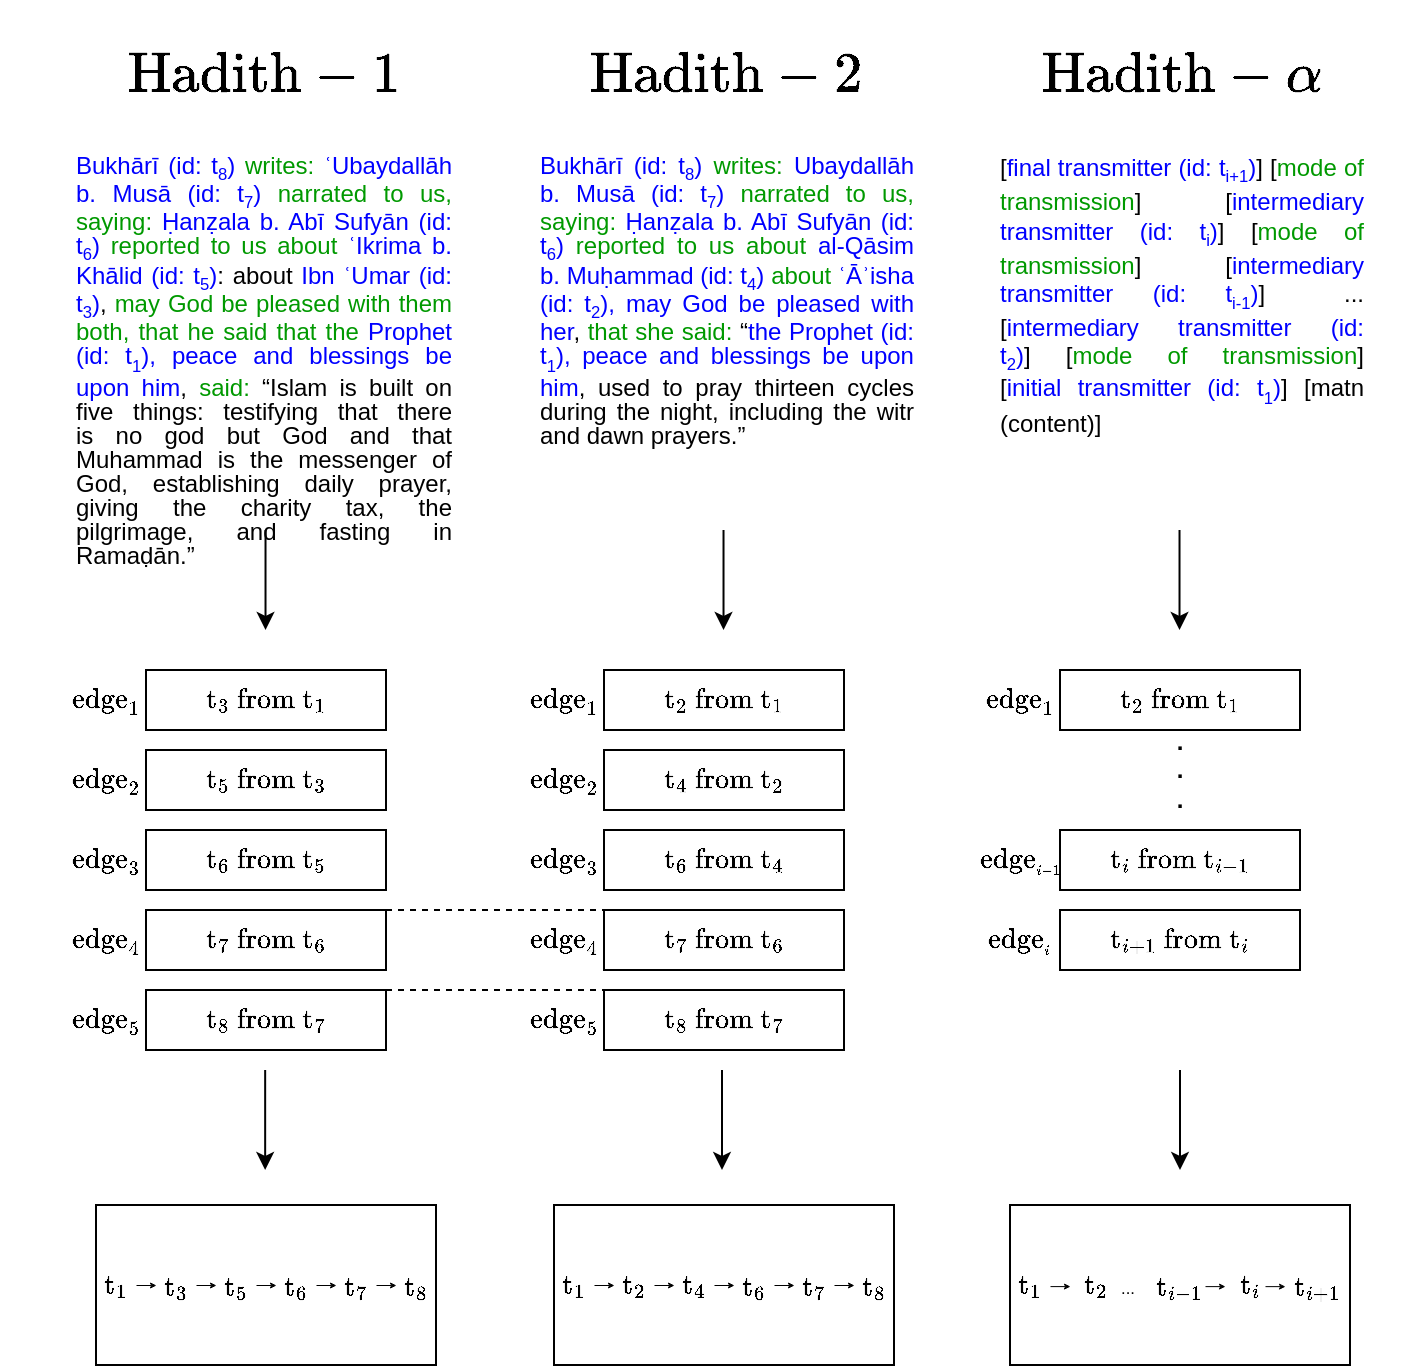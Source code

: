 <mxfile version="16.0.3" type="device"><diagram id="n5RQvQWpvkJvic5FY3E9" name="Page-1"><mxGraphModel dx="573" dy="392" grid="1" gridSize="10" guides="1" tooltips="1" connect="1" arrows="1" fold="1" page="1" pageScale="1" pageWidth="850" pageHeight="1100" math="1" shadow="0"><root><mxCell id="0"/><mxCell id="1" parent="0"/><mxCell id="b6TZ7qKdxvcc7R3vwa0v-2" value="&lt;h1&gt;$$\text{Hadith}-1$$&lt;/h1&gt;&lt;p style=&quot;text-align: justify ; line-height: 1&quot;&gt;&lt;span id=&quot;docs-internal-guid-e612a85b-7fff-5e2f-1d80-fcf65c36a220&quot;&gt;&lt;span style=&quot;font-family: &amp;#34;calibri&amp;#34; , sans-serif ; background-color: transparent&quot;&gt;&lt;font style=&quot;line-height: 1&quot;&gt;&lt;font color=&quot;#0000ff&quot; style=&quot;font-size: 12px ; vertical-align: baseline&quot;&gt;Bukhārī (id: t&lt;/font&gt;&lt;font color=&quot;#0000ff&quot; style=&quot;font-size: 10px&quot;&gt;&lt;sub&gt;8&lt;/sub&gt;&lt;/font&gt;&lt;font color=&quot;#0000ff&quot; style=&quot;font-size: 12px ; vertical-align: baseline&quot;&gt;)&lt;/font&gt; &lt;font color=&quot;#009900&quot;&gt;writes:&lt;/font&gt;&amp;nbsp;&lt;font color=&quot;#0000ff&quot; style=&quot;font-size: 12px ; vertical-align: baseline&quot;&gt;&lt;span id=&quot;docs-internal-guid-5d1fe060-7fff-e55e-539d-22408c97287e&quot;&gt;&lt;span style=&quot;font-family: &amp;#34;calibri&amp;#34; , sans-serif ; background-color: transparent ; vertical-align: baseline&quot;&gt;ʿUbaydallāh b. Musā&lt;/span&gt;&lt;/span&gt;&amp;nbsp;(id: t&lt;/font&gt;&lt;font color=&quot;#0000ff&quot; style=&quot;font-size: 10px&quot;&gt;&lt;sub&gt;7&lt;/sub&gt;&lt;/font&gt;&lt;font color=&quot;#0000ff&quot; style=&quot;font-size: 12px ; vertical-align: baseline&quot;&gt;)&lt;/font&gt; &lt;font color=&quot;#009900&quot;&gt;narrated to us, saying:&lt;/font&gt;&amp;nbsp;&lt;font color=&quot;#0000ff&quot; style=&quot;font-size: 12px ; vertical-align: baseline&quot;&gt;&lt;span style=&quot;font-family: &amp;#34;calibri&amp;#34; , sans-serif ; background-color: rgb(255 , 255 , 255)&quot;&gt;Ḥanẓala b. Abī Sufyān&lt;/span&gt;&amp;nbsp;(id: t&lt;/font&gt;&lt;font color=&quot;#0000ff&quot; style=&quot;font-size: 10px&quot;&gt;&lt;sub&gt;6&lt;/sub&gt;&lt;/font&gt;&lt;font color=&quot;#0000ff&quot; style=&quot;font-size: 12px ; vertical-align: baseline&quot;&gt;)&lt;/font&gt; &lt;font color=&quot;#009900&quot;&gt;reported to us about&lt;/font&gt;&amp;nbsp;&lt;span id=&quot;docs-internal-guid-bdfa33d6-7fff-b3f6-fe45-2d28635fbc57&quot;&gt;&lt;span style=&quot;font-family: &amp;#34;calibri&amp;#34; , sans-serif ; background-color: transparent&quot;&gt;&lt;font color=&quot;#0000ff&quot;&gt;ʿIkrima b. Khālid (id: t&lt;span style=&quot;font-size: 10px&quot;&gt;&lt;sub&gt;5&lt;/sub&gt;&lt;/span&gt;)&lt;/font&gt;&lt;/span&gt;&lt;/span&gt;: about&amp;nbsp;&lt;span id=&quot;docs-internal-guid-25f5c6e1-7fff-ec00-4260-b407c4e5fdb0&quot;&gt;&lt;span style=&quot;font-family: &amp;#34;calibri&amp;#34; , sans-serif ; background-color: transparent&quot;&gt;&lt;font color=&quot;#0000ff&quot;&gt;Ibn ʿUmar (id: t&lt;span style=&quot;font-size: 10px&quot;&gt;&lt;sub&gt;3&lt;/sub&gt;&lt;/span&gt;)&lt;/font&gt;&lt;/span&gt;&lt;/span&gt;, &lt;font color=&quot;#009900&quot;&gt;may God be&amp;nbsp;&lt;/font&gt;&lt;/font&gt;&lt;/span&gt;&lt;/span&gt;&lt;span style=&quot;background-color: transparent ; font-family: &amp;#34;calibri&amp;#34; , sans-serif&quot;&gt;&lt;font color=&quot;#009900&quot;&gt;pleased with them both, that he said that the&lt;/font&gt; &lt;/span&gt;&lt;font color=&quot;#0000ff&quot;&gt;&lt;font style=&quot;background-color: transparent ; font-family: &amp;#34;calibri&amp;#34; , sans-serif&quot;&gt;Prophet (id: t&lt;sub&gt;&lt;font style=&quot;font-size: 8.333px&quot;&gt;1&lt;/font&gt;&lt;/sub&gt;)&lt;/font&gt;&lt;span style=&quot;background-color: transparent ; font-family: &amp;#34;calibri&amp;#34; , sans-serif&quot;&gt;, peace and&amp;nbsp;&lt;/span&gt;&lt;/font&gt;&lt;span style=&quot;background-color: transparent ; font-family: &amp;#34;calibri&amp;#34; , sans-serif&quot;&gt;&lt;font color=&quot;#0000ff&quot;&gt;blessings be upon him&lt;/font&gt;, &lt;font color=&quot;#009900&quot;&gt;said:&lt;/font&gt; “Islam is&amp;nbsp;&lt;/span&gt;&lt;span style=&quot;background-color: transparent ; font-family: &amp;#34;calibri&amp;#34; , sans-serif&quot;&gt;built&amp;nbsp;&lt;/span&gt;&lt;span style=&quot;background-color: transparent ; font-family: &amp;#34;calibri&amp;#34; , sans-serif&quot;&gt;on five things: testifying that there is&amp;nbsp;&lt;/span&gt;&lt;span style=&quot;background-color: transparent ; font-family: &amp;#34;calibri&amp;#34; , sans-serif&quot;&gt;no god but God and that Muhammad is the messenger of God, establishing daily prayer, giving the charity tax, the pilgrimage, and fasting in Ramaḍān.”&lt;/span&gt;&lt;/p&gt;" style="text;html=1;strokeColor=none;fillColor=none;spacing=5;spacingTop=-20;whiteSpace=wrap;overflow=hidden;rounded=0;fontSize=12;" parent="1" vertex="1"><mxGeometry x="99" y="20" width="196" height="280" as="geometry"/></mxCell><mxCell id="b6TZ7qKdxvcc7R3vwa0v-4" value="&lt;h1&gt;$$\text{Hadith}-2$$&lt;/h1&gt;&lt;p style=&quot;text-align: justify ; line-height: 1&quot;&gt;&lt;span style=&quot;background-color: transparent ; font-family: &amp;#34;calibri&amp;#34; , sans-serif&quot;&gt;&lt;font color=&quot;#0000ff&quot;&gt;Bukhārī (id: t&lt;span style=&quot;font-size: 10px&quot;&gt;&lt;sub&gt;8&lt;/sub&gt;&lt;/span&gt;)&lt;/font&gt;&amp;nbsp;&lt;font color=&quot;#009900&quot;&gt;writes:&lt;/font&gt; &lt;/span&gt;&lt;span style=&quot;background-color: transparent ; font-family: &amp;#34;calibri&amp;#34; , sans-serif&quot;&gt;&lt;font color=&quot;#0000ff&quot; style=&quot;vertical-align: baseline&quot;&gt;Ubaydallāh b. Musā (id: t&lt;/font&gt;&lt;font color=&quot;#0000ff&quot; style=&quot;font-size: 10px&quot;&gt;&lt;sub&gt;7&lt;/sub&gt;&lt;/font&gt;&lt;font color=&quot;#0000ff&quot; style=&quot;vertical-align: baseline&quot;&gt;)&lt;/font&gt; &lt;font color=&quot;#009900&quot;&gt;narrated to us, saying:&lt;/font&gt;&amp;nbsp;&lt;span style=&quot;vertical-align: baseline ; color: rgb(0 , 0 , 255) ; background-color: rgb(255 , 255 , 255)&quot;&gt;Ḥanẓala b. Abī Sufyān&lt;/span&gt;&lt;span style=&quot;vertical-align: baseline ; color: rgb(0 , 0 , 255)&quot;&gt;&amp;nbsp;(id: t&lt;/span&gt;&lt;span style=&quot;color: rgb(0 , 0 , 255) ; font-size: 10px&quot;&gt;&lt;sub&gt;6&lt;/sub&gt;&lt;/span&gt;&lt;span style=&quot;vertical-align: baseline ; color: rgb(0 , 0 , 255)&quot;&gt;)&lt;/span&gt;&amp;nbsp;&lt;font color=&quot;#009900&quot;&gt;reported to us about&lt;/font&gt; &lt;font color=&quot;#0000ff&quot;&gt;al-&lt;/font&gt;&lt;font color=&quot;#0000ff&quot; style=&quot;vertical-align: baseline&quot;&gt;Qāsim b. Muḥammad (id: t&lt;/font&gt;&lt;font color=&quot;#0000ff&quot; style=&quot;font-size: 10px&quot;&gt;&lt;sub&gt;4&lt;/sub&gt;&lt;/font&gt;&lt;font color=&quot;#0000ff&quot; style=&quot;vertical-align: baseline&quot;&gt;)&lt;/font&gt;&amp;nbsp;&lt;font color=&quot;#009900&quot;&gt;about&lt;/font&gt; &lt;font color=&quot;#0000ff&quot;&gt;&lt;font style=&quot;vertical-align: baseline&quot;&gt;ʿĀʾisha (id: t&lt;/font&gt;&lt;font size=&quot;1&quot;&gt;&lt;sub style=&quot;font-size: 8.333px&quot;&gt;2&lt;/sub&gt;&lt;/font&gt;&lt;font style=&quot;vertical-align: baseline&quot;&gt;)&lt;/font&gt;, may God be pleased with her&lt;/font&gt;, &lt;font color=&quot;#009900&quot;&gt;that she said:&lt;/font&gt; “&lt;font color=&quot;#0000ff&quot;&gt;the Prophet (id: t&lt;sub&gt;&lt;font style=&quot;font-size: 8.333px&quot;&gt;1&lt;/font&gt;&lt;/sub&gt;), peace and&amp;nbsp;&lt;/font&gt;&lt;/span&gt;&lt;span style=&quot;background-color: transparent ; font-family: &amp;#34;calibri&amp;#34; , sans-serif&quot;&gt;&lt;font color=&quot;#0000ff&quot;&gt;blessings be upon him&lt;/font&gt;, used to pray&amp;nbsp;&lt;/span&gt;&lt;span style=&quot;background-color: transparent ; font-family: &amp;#34;calibri&amp;#34; , sans-serif&quot;&gt;thirteen cycles during the night, including the witr and dawn prayers.”&lt;/span&gt;&lt;/p&gt;" style="text;html=1;strokeColor=none;fillColor=none;spacing=5;spacingTop=-20;whiteSpace=wrap;overflow=hidden;rounded=0;fontSize=12;" parent="1" vertex="1"><mxGeometry x="330.5" y="20" width="195" height="280" as="geometry"/></mxCell><mxCell id="b6TZ7qKdxvcc7R3vwa0v-5" value="&lt;h1&gt;$$\text{Hadith}-\alpha$$&lt;/h1&gt;&lt;p style=&quot;text-align: justify&quot;&gt;&lt;font face=&quot;calibri, sans-serif&quot;&gt;[&lt;font color=&quot;#0000ff&quot;&gt;final transmitter (id: t&lt;sub&gt;&lt;font style=&quot;font-size: 8.333px&quot;&gt;i+1&lt;/font&gt;&lt;/sub&gt;)&lt;/font&gt;] [&lt;font color=&quot;#009900&quot;&gt;mode of transmission&lt;/font&gt;] [&lt;font color=&quot;#0000ff&quot;&gt;intermediary transmitter (id: t&lt;sub&gt;&lt;font style=&quot;font-size: 8.333px&quot;&gt;i&lt;/font&gt;&lt;/sub&gt;)&lt;/font&gt;] [&lt;font color=&quot;#009900&quot;&gt;mode of transmission&lt;/font&gt;] [&lt;font color=&quot;#0000ff&quot;&gt;intermediary transmitter (id: t&lt;/font&gt;&lt;font&gt;&lt;sub style=&quot;font-size: 8.333px&quot;&gt;&lt;font color=&quot;#0000ff&quot;&gt;i-1&lt;/font&gt;&lt;/sub&gt;&lt;font style=&quot;font-size: 12px&quot;&gt;&lt;font color=&quot;#0000ff&quot;&gt;)&lt;/font&gt;]&lt;/font&gt;&lt;/font&gt;&amp;nbsp; ... [&lt;font color=&quot;#0000ff&quot;&gt;intermediary transmitter (id: t&lt;span style=&quot;font-size: 10px&quot;&gt;&lt;sub&gt;2&lt;/sub&gt;&lt;/span&gt;)&lt;/font&gt;]&amp;nbsp;[&lt;font color=&quot;#009900&quot;&gt;mode of transmission&lt;/font&gt;] [&lt;font color=&quot;#0000ff&quot;&gt;initial&amp;nbsp;transmitter (id: t&lt;sub&gt;&lt;font style=&quot;font-size: 8.333px&quot;&gt;1&lt;/font&gt;&lt;/sub&gt;)&lt;/font&gt;] [matn (content)]&lt;/font&gt;&lt;/p&gt;" style="text;html=1;strokeColor=none;fillColor=none;spacing=5;spacingTop=-20;whiteSpace=wrap;overflow=hidden;rounded=0;fontSize=12;" parent="1" vertex="1"><mxGeometry x="561" y="20" width="190" height="240" as="geometry"/></mxCell><mxCell id="b6TZ7qKdxvcc7R3vwa0v-6" value="$$\text{t}_{3} \text{ from } \text{t}_{1}$$" style="rounded=0;whiteSpace=wrap;html=1;fontSize=12;" parent="1" vertex="1"><mxGeometry x="139" y="345" width="120" height="30" as="geometry"/></mxCell><mxCell id="b6TZ7qKdxvcc7R3vwa0v-7" value="" style="endArrow=classic;html=1;rounded=0;fontSize=12;fontColor=#0000FF;" parent="1" edge="1"><mxGeometry width="50" height="50" relative="1" as="geometry"><mxPoint x="198.76" y="275" as="sourcePoint"/><mxPoint x="198.76" y="325" as="targetPoint"/></mxGeometry></mxCell><mxCell id="b6TZ7qKdxvcc7R3vwa0v-9" value="" style="endArrow=classic;html=1;rounded=0;fontSize=12;fontColor=#0000FF;" parent="1" edge="1"><mxGeometry width="50" height="50" relative="1" as="geometry"><mxPoint x="427.76" y="275" as="sourcePoint"/><mxPoint x="427.76" y="325" as="targetPoint"/></mxGeometry></mxCell><mxCell id="b6TZ7qKdxvcc7R3vwa0v-10" value="$$\text{t}_{2} \text{ from }\text{t}_{1}$$" style="rounded=0;whiteSpace=wrap;html=1;fontSize=12;" parent="1" vertex="1"><mxGeometry x="368" y="345" width="120" height="30" as="geometry"/></mxCell><mxCell id="b6TZ7qKdxvcc7R3vwa0v-11" value="" style="endArrow=classic;html=1;rounded=0;fontSize=12;fontColor=#0000FF;" parent="1" edge="1"><mxGeometry width="50" height="50" relative="1" as="geometry"><mxPoint x="655.76" y="275" as="sourcePoint"/><mxPoint x="655.76" y="325" as="targetPoint"/></mxGeometry></mxCell><mxCell id="b6TZ7qKdxvcc7R3vwa0v-12" value="$$\text{t}_{2} \text{ from }\text{t}_{1}$$" style="rounded=0;whiteSpace=wrap;html=1;fontSize=12;" parent="1" vertex="1"><mxGeometry x="596" y="345" width="120" height="30" as="geometry"/></mxCell><mxCell id="b6TZ7qKdxvcc7R3vwa0v-15" value="$$\text{t}_{i} \text{ from }\text{t}_{i-1}$$" style="rounded=0;whiteSpace=wrap;html=1;fontSize=12;" parent="1" vertex="1"><mxGeometry x="596" y="425" width="120" height="30" as="geometry"/></mxCell><mxCell id="b6TZ7qKdxvcc7R3vwa0v-16" value="&lt;b&gt;.&lt;br&gt;.&lt;br&gt;.&lt;/b&gt;" style="text;html=1;strokeColor=none;fillColor=none;align=center;verticalAlign=middle;whiteSpace=wrap;rounded=0;fontSize=12;fontColor=#000000;" parent="1" vertex="1"><mxGeometry x="636" y="385" width="40" height="20" as="geometry"/></mxCell><mxCell id="b6TZ7qKdxvcc7R3vwa0v-18" value="$$\text{edge}_{\tiny{i-1}}$$" style="text;html=1;strokeColor=none;fillColor=none;align=center;verticalAlign=middle;whiteSpace=wrap;rounded=0;fontSize=12;fontColor=#000000;" parent="1" vertex="1"><mxGeometry x="549" y="425" width="54" height="30" as="geometry"/></mxCell><mxCell id="b6TZ7qKdxvcc7R3vwa0v-19" value="$$\text{t}_{i+1} \text{ from } \text{t}_{i}$$" style="rounded=0;whiteSpace=wrap;html=1;fontSize=12;" parent="1" vertex="1"><mxGeometry x="596" y="465" width="120" height="30" as="geometry"/></mxCell><mxCell id="b6TZ7qKdxvcc7R3vwa0v-20" value="$$\text{edge}_{\tiny{i}}$$" style="text;html=1;strokeColor=none;fillColor=none;align=center;verticalAlign=middle;whiteSpace=wrap;rounded=0;fontSize=12;fontColor=#000000;" parent="1" vertex="1"><mxGeometry x="556" y="465" width="40" height="30" as="geometry"/></mxCell><mxCell id="b6TZ7qKdxvcc7R3vwa0v-22" value="$$\text{edge}_{1}$$" style="text;html=1;strokeColor=none;fillColor=none;align=center;verticalAlign=middle;whiteSpace=wrap;rounded=0;fontSize=12;fontColor=#000000;" parent="1" vertex="1"><mxGeometry x="99" y="345" width="40" height="30" as="geometry"/></mxCell><mxCell id="b6TZ7qKdxvcc7R3vwa0v-24" value="$$\text{t}_{5} \text{ from }\text{t}_{3}$$" style="rounded=0;whiteSpace=wrap;html=1;fontSize=12;" parent="1" vertex="1"><mxGeometry x="139" y="385" width="120" height="30" as="geometry"/></mxCell><mxCell id="b6TZ7qKdxvcc7R3vwa0v-25" value="$$\text{t}_{6} \text{ from }\text{t}_{5}$$" style="rounded=0;whiteSpace=wrap;html=1;fontSize=12;" parent="1" vertex="1"><mxGeometry x="139" y="425" width="120" height="30" as="geometry"/></mxCell><mxCell id="b6TZ7qKdxvcc7R3vwa0v-26" value="$$\text{t}_{7} \text{ from }\text{t}_{6}$$" style="rounded=0;whiteSpace=wrap;html=1;fontSize=12;" parent="1" vertex="1"><mxGeometry x="139" y="465" width="120" height="30" as="geometry"/></mxCell><mxCell id="b6TZ7qKdxvcc7R3vwa0v-27" value="$$\text{t}_{4} \text{ from }\text{t}_{2}$$" style="rounded=0;whiteSpace=wrap;html=1;fontSize=12;" parent="1" vertex="1"><mxGeometry x="368" y="385" width="120" height="30" as="geometry"/></mxCell><mxCell id="b6TZ7qKdxvcc7R3vwa0v-28" value="$$\text{t}_{6} \text{ from }\text{t}_{4}$$" style="rounded=0;whiteSpace=wrap;html=1;fontSize=12;" parent="1" vertex="1"><mxGeometry x="368" y="425" width="120" height="30" as="geometry"/></mxCell><mxCell id="b6TZ7qKdxvcc7R3vwa0v-29" value="$$\text{t}_{7} \text{ from }\text{t}_{6}$$" style="rounded=0;whiteSpace=wrap;html=1;fontSize=12;" parent="1" vertex="1"><mxGeometry x="368" y="465" width="120" height="30" as="geometry"/></mxCell><mxCell id="b6TZ7qKdxvcc7R3vwa0v-30" value="" style="endArrow=classic;html=1;rounded=0;fontSize=12;fontColor=#0000FF;" parent="1" edge="1"><mxGeometry width="50" height="50" relative="1" as="geometry"><mxPoint x="198.58" y="545" as="sourcePoint"/><mxPoint x="198.58" y="595" as="targetPoint"/></mxGeometry></mxCell><mxCell id="b6TZ7qKdxvcc7R3vwa0v-34" value="$$\text{t}_{8} \text{ from }\text{t}_{7}$$" style="rounded=0;whiteSpace=wrap;html=1;fontSize=12;" parent="1" vertex="1"><mxGeometry x="368" y="505" width="120" height="30" as="geometry"/></mxCell><mxCell id="b6TZ7qKdxvcc7R3vwa0v-36" value="" style="endArrow=classic;html=1;rounded=0;fontSize=12;fontColor=#0000FF;" parent="1" edge="1"><mxGeometry width="50" height="50" relative="1" as="geometry"><mxPoint x="427.0" y="545" as="sourcePoint"/><mxPoint x="427.0" y="595" as="targetPoint"/></mxGeometry></mxCell><mxCell id="b6TZ7qKdxvcc7R3vwa0v-38" value="" style="endArrow=classic;html=1;rounded=0;fontSize=12;fontColor=#0000FF;" parent="1" edge="1"><mxGeometry width="50" height="50" relative="1" as="geometry"><mxPoint x="656" y="545" as="sourcePoint"/><mxPoint x="656" y="595" as="targetPoint"/></mxGeometry></mxCell><mxCell id="b6TZ7qKdxvcc7R3vwa0v-44" value="$$\text{edge}_{2}$$" style="text;html=1;strokeColor=none;fillColor=none;align=center;verticalAlign=middle;whiteSpace=wrap;rounded=0;fontSize=12;fontColor=#000000;" parent="1" vertex="1"><mxGeometry x="99" y="385" width="40" height="30" as="geometry"/></mxCell><mxCell id="b6TZ7qKdxvcc7R3vwa0v-45" value="" style="endArrow=none;dashed=1;html=1;rounded=0;fontSize=8.333;fontColor=#0000FF;exitX=1;exitY=0;exitDx=0;exitDy=0;entryX=0;entryY=0;entryDx=0;entryDy=0;" parent="1" source="vGzrV53wxByz-J-YzE-1-1" target="b6TZ7qKdxvcc7R3vwa0v-34" edge="1"><mxGeometry width="50" height="50" relative="1" as="geometry"><mxPoint x="273" y="535" as="sourcePoint"/><mxPoint x="323" y="485" as="targetPoint"/></mxGeometry></mxCell><mxCell id="b6TZ7qKdxvcc7R3vwa0v-46" value="" style="endArrow=none;dashed=1;html=1;rounded=0;fontSize=8.333;fontColor=#0000FF;exitX=1;exitY=0;exitDx=0;exitDy=0;entryX=1;entryY=0;entryDx=0;entryDy=0;" parent="1" source="b6TZ7qKdxvcc7R3vwa0v-26" target="b6TZ7qKdxvcc7R3vwa0v-55" edge="1"><mxGeometry width="50" height="50" relative="1" as="geometry"><mxPoint x="273" y="425" as="sourcePoint"/><mxPoint x="323" y="375" as="targetPoint"/></mxGeometry></mxCell><mxCell id="b6TZ7qKdxvcc7R3vwa0v-48" value="$$\text{edge}_{1}$$" style="text;html=1;strokeColor=none;fillColor=none;align=center;verticalAlign=middle;whiteSpace=wrap;rounded=0;fontSize=12;fontColor=#000000;" parent="1" vertex="1"><mxGeometry x="328" y="345" width="40" height="30" as="geometry"/></mxCell><mxCell id="b6TZ7qKdxvcc7R3vwa0v-50" value="$$\text{edge}_{3}$$" style="text;html=1;strokeColor=none;fillColor=none;align=center;verticalAlign=middle;whiteSpace=wrap;rounded=0;fontSize=12;fontColor=#000000;" parent="1" vertex="1"><mxGeometry x="99" y="425" width="40" height="30" as="geometry"/></mxCell><mxCell id="b6TZ7qKdxvcc7R3vwa0v-51" value="$$\text{edge}_{4}$$" style="text;html=1;strokeColor=none;fillColor=none;align=center;verticalAlign=middle;whiteSpace=wrap;rounded=0;fontSize=12;fontColor=#000000;" parent="1" vertex="1"><mxGeometry x="99" y="465" width="40" height="30" as="geometry"/></mxCell><mxCell id="b6TZ7qKdxvcc7R3vwa0v-53" value="$$\text{edge}_{2}$$" style="text;html=1;strokeColor=none;fillColor=none;align=center;verticalAlign=middle;whiteSpace=wrap;rounded=0;fontSize=12;fontColor=#000000;" parent="1" vertex="1"><mxGeometry x="328" y="385" width="40" height="30" as="geometry"/></mxCell><mxCell id="b6TZ7qKdxvcc7R3vwa0v-54" value="$$\text{edge}_{3}$$" style="text;html=1;strokeColor=none;fillColor=none;align=center;verticalAlign=middle;whiteSpace=wrap;rounded=0;fontSize=12;fontColor=#000000;" parent="1" vertex="1"><mxGeometry x="328" y="425" width="40" height="30" as="geometry"/></mxCell><mxCell id="b6TZ7qKdxvcc7R3vwa0v-55" value="$$\text{edge}_{4}$$" style="text;html=1;strokeColor=none;fillColor=none;align=center;verticalAlign=middle;whiteSpace=wrap;rounded=0;fontSize=12;fontColor=#000000;" parent="1" vertex="1"><mxGeometry x="328" y="465" width="40" height="30" as="geometry"/></mxCell><mxCell id="b6TZ7qKdxvcc7R3vwa0v-56" value="$$\text{edge}_{5}$$" style="text;html=1;strokeColor=none;fillColor=none;align=center;verticalAlign=middle;whiteSpace=wrap;rounded=0;fontSize=12;fontColor=#000000;" parent="1" vertex="1"><mxGeometry x="328" y="505" width="40" height="30" as="geometry"/></mxCell><mxCell id="b6TZ7qKdxvcc7R3vwa0v-57" value="$$\text{edge}_{1}$$" style="text;html=1;strokeColor=none;fillColor=none;align=center;verticalAlign=middle;whiteSpace=wrap;rounded=0;fontSize=12;fontColor=#000000;" parent="1" vertex="1"><mxGeometry x="556" y="345" width="40" height="30" as="geometry"/></mxCell><mxCell id="b6TZ7qKdxvcc7R3vwa0v-108" value="" style="rounded=0;whiteSpace=wrap;html=1;fontSize=8.333;" parent="1" vertex="1"><mxGeometry x="343" y="612.5" width="170" height="80" as="geometry"/></mxCell><mxCell id="b6TZ7qKdxvcc7R3vwa0v-109" value="&lt;span style=&quot;color: rgb(0 , 0 , 0) ; font-size: 12px&quot;&gt;$$\text{t}_{1}$$&lt;/span&gt;" style="text;html=1;strokeColor=none;fillColor=none;align=center;verticalAlign=middle;whiteSpace=wrap;rounded=0;fontSize=8.333;fontColor=#0000FF;" parent="1" vertex="1"><mxGeometry x="343" y="642.5" width="20" height="20" as="geometry"/></mxCell><mxCell id="b6TZ7qKdxvcc7R3vwa0v-110" value="" style="endArrow=classic;html=1;rounded=0;fontSize=8.333;fontColor=#0000FF;strokeWidth=0.5;endSize=2;exitX=1;exitY=0.5;exitDx=0;exitDy=0;entryX=0;entryY=0.5;entryDx=0;entryDy=0;" parent="1" source="b6TZ7qKdxvcc7R3vwa0v-116" target="b6TZ7qKdxvcc7R3vwa0v-117" edge="1"><mxGeometry width="50" height="50" relative="1" as="geometry"><mxPoint x="313" y="602.5" as="sourcePoint"/><mxPoint x="323" y="582.5" as="targetPoint"/></mxGeometry></mxCell><mxCell id="b6TZ7qKdxvcc7R3vwa0v-111" value="" style="endArrow=classic;html=1;rounded=0;fontSize=8.333;fontColor=#0000FF;strokeWidth=0.5;endSize=2;entryX=0;entryY=0.5;entryDx=0;entryDy=0;" parent="1" target="b6TZ7qKdxvcc7R3vwa0v-114" edge="1"><mxGeometry width="50" height="50" relative="1" as="geometry"><mxPoint x="393" y="652.5" as="sourcePoint"/><mxPoint x="403" y="632.5" as="targetPoint"/></mxGeometry></mxCell><mxCell id="b6TZ7qKdxvcc7R3vwa0v-112" value="" style="endArrow=classic;html=1;rounded=0;fontSize=8.333;fontColor=#0000FF;strokeWidth=0.5;endSize=2;exitX=1;exitY=0.5;exitDx=0;exitDy=0;" parent="1" source="b6TZ7qKdxvcc7R3vwa0v-109" target="b6TZ7qKdxvcc7R3vwa0v-113" edge="1"><mxGeometry width="50" height="50" relative="1" as="geometry"><mxPoint x="373" y="652.5" as="sourcePoint"/><mxPoint x="383" y="632.5" as="targetPoint"/></mxGeometry></mxCell><mxCell id="b6TZ7qKdxvcc7R3vwa0v-113" value="&lt;span style=&quot;color: rgb(0 , 0 , 0) ; font-size: 12px&quot;&gt;$$\text{t}_{2}$$&lt;/span&gt;" style="text;html=1;strokeColor=none;fillColor=none;align=center;verticalAlign=middle;whiteSpace=wrap;rounded=0;fontSize=8.333;fontColor=#0000FF;" parent="1" vertex="1"><mxGeometry x="373" y="642.5" width="20" height="20" as="geometry"/></mxCell><mxCell id="b6TZ7qKdxvcc7R3vwa0v-114" value="&lt;span style=&quot;color: rgb(0 , 0 , 0) ; font-size: 12px&quot;&gt;$$\text{t}_{4}$$&lt;/span&gt;" style="text;html=1;strokeColor=none;fillColor=none;align=center;verticalAlign=middle;whiteSpace=wrap;rounded=0;fontSize=8.333;fontColor=#0000FF;" parent="1" vertex="1"><mxGeometry x="403" y="642.5" width="20" height="20" as="geometry"/></mxCell><mxCell id="b6TZ7qKdxvcc7R3vwa0v-115" value="" style="endArrow=classic;html=1;rounded=0;fontSize=8.333;fontColor=#0000FF;strokeWidth=0.5;endSize=2;exitX=1;exitY=0.5;exitDx=0;exitDy=0;" parent="1" source="b6TZ7qKdxvcc7R3vwa0v-114" target="b6TZ7qKdxvcc7R3vwa0v-116" edge="1"><mxGeometry width="50" height="50" relative="1" as="geometry"><mxPoint x="383" y="662.5" as="sourcePoint"/><mxPoint x="393" y="642.5" as="targetPoint"/></mxGeometry></mxCell><mxCell id="b6TZ7qKdxvcc7R3vwa0v-116" value="&lt;span style=&quot;color: rgb(0 , 0 , 0) ; font-size: 12px&quot;&gt;$$\text{t}_{6}$$&lt;/span&gt;" style="text;html=1;strokeColor=none;fillColor=none;align=center;verticalAlign=middle;whiteSpace=wrap;rounded=0;fontSize=8.333;fontColor=#0000FF;" parent="1" vertex="1"><mxGeometry x="433" y="642.5" width="20" height="20" as="geometry"/></mxCell><mxCell id="b6TZ7qKdxvcc7R3vwa0v-117" value="&lt;span style=&quot;color: rgb(0 , 0 , 0) ; font-size: 12px&quot;&gt;$$\text{t}_{7}$$&lt;/span&gt;" style="text;html=1;strokeColor=none;fillColor=none;align=center;verticalAlign=middle;whiteSpace=wrap;rounded=0;fontSize=8.333;fontColor=#0000FF;" parent="1" vertex="1"><mxGeometry x="463" y="642.5" width="20" height="20" as="geometry"/></mxCell><mxCell id="b6TZ7qKdxvcc7R3vwa0v-118" value="&lt;span style=&quot;color: rgb(0 , 0 , 0) ; font-size: 12px&quot;&gt;$$\text{t}_{8}$$&lt;/span&gt;" style="text;html=1;strokeColor=none;fillColor=none;align=center;verticalAlign=middle;whiteSpace=wrap;rounded=0;fontSize=8.333;fontColor=#0000FF;" parent="1" vertex="1"><mxGeometry x="493" y="642.5" width="20" height="20" as="geometry"/></mxCell><mxCell id="b6TZ7qKdxvcc7R3vwa0v-119" value="" style="endArrow=classic;html=1;rounded=0;fontSize=8.333;fontColor=#0000FF;strokeWidth=0.5;endSize=2;exitX=1;exitY=0.5;exitDx=0;exitDy=0;entryX=0;entryY=0.5;entryDx=0;entryDy=0;" parent="1" source="b6TZ7qKdxvcc7R3vwa0v-117" target="b6TZ7qKdxvcc7R3vwa0v-118" edge="1"><mxGeometry width="50" height="50" relative="1" as="geometry"><mxPoint x="463" y="662.5" as="sourcePoint"/><mxPoint x="473" y="662.5" as="targetPoint"/></mxGeometry></mxCell><mxCell id="b6TZ7qKdxvcc7R3vwa0v-120" value="" style="rounded=0;whiteSpace=wrap;html=1;fontSize=8.333;" parent="1" vertex="1"><mxGeometry x="571" y="612.5" width="170" height="80" as="geometry"/></mxCell><mxCell id="b6TZ7qKdxvcc7R3vwa0v-135" value="&lt;span style=&quot;color: rgb(0 , 0 , 0) ; font-size: 12px&quot;&gt;$$\text{t}_{1}$$&lt;/span&gt;" style="text;html=1;strokeColor=none;fillColor=none;align=center;verticalAlign=middle;whiteSpace=wrap;rounded=0;fontSize=8.333;fontColor=#0000FF;" parent="1" vertex="1"><mxGeometry x="571" y="642.5" width="20" height="20" as="geometry"/></mxCell><mxCell id="b6TZ7qKdxvcc7R3vwa0v-139" value="&lt;span style=&quot;color: rgb(0 , 0 , 0) ; font-size: 12px&quot;&gt;$$\text{t}_{2}$$&lt;/span&gt;" style="text;html=1;strokeColor=none;fillColor=none;align=center;verticalAlign=middle;whiteSpace=wrap;rounded=0;fontSize=8.333;fontColor=#0000FF;" parent="1" vertex="1"><mxGeometry x="603.5" y="642.5" width="20" height="20" as="geometry"/></mxCell><mxCell id="b6TZ7qKdxvcc7R3vwa0v-140" value="&lt;span style=&quot;color: rgb(0 , 0 , 0) ; font-size: 12px&quot;&gt;$$\text{t}_{i-1}$$&lt;/span&gt;" style="text;html=1;strokeColor=none;fillColor=none;align=center;verticalAlign=middle;whiteSpace=wrap;rounded=0;fontSize=8.333;fontColor=#0000FF;" parent="1" vertex="1"><mxGeometry x="646" y="642.5" width="20" height="20" as="geometry"/></mxCell><mxCell id="b6TZ7qKdxvcc7R3vwa0v-143" value="&lt;span style=&quot;color: rgb(0 , 0 , 0) ; font-size: 12px&quot;&gt;$$\text{t}_{i+1}$$&lt;/span&gt;" style="text;html=1;strokeColor=none;fillColor=none;align=center;verticalAlign=middle;whiteSpace=wrap;rounded=0;fontSize=8.333;fontColor=#0000FF;" parent="1" vertex="1"><mxGeometry x="714.5" y="643.13" width="20" height="20" as="geometry"/></mxCell><mxCell id="b6TZ7qKdxvcc7R3vwa0v-147" value="..." style="text;html=1;strokeColor=none;fillColor=none;align=center;verticalAlign=middle;whiteSpace=wrap;rounded=0;fontSize=8.333;fontColor=#000000;" parent="1" vertex="1"><mxGeometry x="614.5" y="652.5" width="30" height="1.25" as="geometry"/></mxCell><mxCell id="b6TZ7qKdxvcc7R3vwa0v-142" value="&lt;span style=&quot;color: rgb(0 , 0 , 0) ; font-size: 12px&quot;&gt;$$\text{t}_{i}$$&lt;/span&gt;" style="text;html=1;strokeColor=none;fillColor=none;align=center;verticalAlign=middle;whiteSpace=wrap;rounded=0;fontSize=8.333;fontColor=#0000FF;" parent="1" vertex="1"><mxGeometry x="681" y="642.5" width="20" height="20" as="geometry"/></mxCell><mxCell id="vGzrV53wxByz-J-YzE-1-1" value="$$\text{t}_{8} \text{ from }\text{t}_{7}$$" style="rounded=0;whiteSpace=wrap;html=1;fontSize=12;" parent="1" vertex="1"><mxGeometry x="139" y="505" width="120" height="30" as="geometry"/></mxCell><mxCell id="vGzrV53wxByz-J-YzE-1-2" value="$$\text{edge}_{5}$$" style="text;html=1;strokeColor=none;fillColor=none;align=center;verticalAlign=middle;whiteSpace=wrap;rounded=0;fontSize=12;fontColor=#000000;" parent="1" vertex="1"><mxGeometry x="99" y="505" width="40" height="30" as="geometry"/></mxCell><mxCell id="vGzrV53wxByz-J-YzE-1-3" value="" style="rounded=0;whiteSpace=wrap;html=1;fontSize=8.333;" parent="1" vertex="1"><mxGeometry x="114" y="612.5" width="170" height="80" as="geometry"/></mxCell><mxCell id="vGzrV53wxByz-J-YzE-1-4" value="&lt;span style=&quot;color: rgb(0 , 0 , 0) ; font-size: 12px&quot;&gt;$$\text{t}_{1}$$&lt;/span&gt;" style="text;html=1;strokeColor=none;fillColor=none;align=center;verticalAlign=middle;whiteSpace=wrap;rounded=0;fontSize=8.333;fontColor=#0000FF;" parent="1" vertex="1"><mxGeometry x="114" y="642.5" width="20" height="20" as="geometry"/></mxCell><mxCell id="vGzrV53wxByz-J-YzE-1-5" value="" style="endArrow=classic;html=1;rounded=0;fontSize=8.333;fontColor=#0000FF;strokeWidth=0.5;endSize=2;exitX=1;exitY=0.5;exitDx=0;exitDy=0;entryX=0;entryY=0.5;entryDx=0;entryDy=0;" parent="1" source="vGzrV53wxByz-J-YzE-1-11" target="vGzrV53wxByz-J-YzE-1-12" edge="1"><mxGeometry width="50" height="50" relative="1" as="geometry"><mxPoint x="84" y="602.5" as="sourcePoint"/><mxPoint x="94" y="582.5" as="targetPoint"/></mxGeometry></mxCell><mxCell id="vGzrV53wxByz-J-YzE-1-6" value="" style="endArrow=classic;html=1;rounded=0;fontSize=8.333;fontColor=#0000FF;strokeWidth=0.5;endSize=2;entryX=0;entryY=0.5;entryDx=0;entryDy=0;" parent="1" target="vGzrV53wxByz-J-YzE-1-9" edge="1"><mxGeometry width="50" height="50" relative="1" as="geometry"><mxPoint x="164" y="652.5" as="sourcePoint"/><mxPoint x="174" y="632.5" as="targetPoint"/></mxGeometry></mxCell><mxCell id="vGzrV53wxByz-J-YzE-1-7" value="" style="endArrow=classic;html=1;rounded=0;fontSize=8.333;fontColor=#0000FF;strokeWidth=0.5;endSize=2;exitX=1;exitY=0.5;exitDx=0;exitDy=0;" parent="1" source="vGzrV53wxByz-J-YzE-1-4" target="vGzrV53wxByz-J-YzE-1-8" edge="1"><mxGeometry width="50" height="50" relative="1" as="geometry"><mxPoint x="144" y="652.5" as="sourcePoint"/><mxPoint x="154" y="632.5" as="targetPoint"/></mxGeometry></mxCell><mxCell id="vGzrV53wxByz-J-YzE-1-8" value="&lt;span style=&quot;color: rgb(0 , 0 , 0) ; font-size: 12px&quot;&gt;$$\text{t}_{3}$$&lt;/span&gt;" style="text;html=1;strokeColor=none;fillColor=none;align=center;verticalAlign=middle;whiteSpace=wrap;rounded=0;fontSize=8.333;fontColor=#0000FF;" parent="1" vertex="1"><mxGeometry x="144" y="642.5" width="20" height="20" as="geometry"/></mxCell><mxCell id="vGzrV53wxByz-J-YzE-1-9" value="&lt;span style=&quot;color: rgb(0 , 0 , 0) ; font-size: 12px&quot;&gt;$$\text{t}_{5}$$&lt;/span&gt;" style="text;html=1;strokeColor=none;fillColor=none;align=center;verticalAlign=middle;whiteSpace=wrap;rounded=0;fontSize=8.333;fontColor=#0000FF;" parent="1" vertex="1"><mxGeometry x="174" y="642.5" width="20" height="20" as="geometry"/></mxCell><mxCell id="vGzrV53wxByz-J-YzE-1-10" value="" style="endArrow=classic;html=1;rounded=0;fontSize=8.333;fontColor=#0000FF;strokeWidth=0.5;endSize=2;exitX=1;exitY=0.5;exitDx=0;exitDy=0;" parent="1" source="vGzrV53wxByz-J-YzE-1-9" target="vGzrV53wxByz-J-YzE-1-11" edge="1"><mxGeometry width="50" height="50" relative="1" as="geometry"><mxPoint x="154" y="662.5" as="sourcePoint"/><mxPoint x="164" y="642.5" as="targetPoint"/></mxGeometry></mxCell><mxCell id="vGzrV53wxByz-J-YzE-1-11" value="&lt;span style=&quot;color: rgb(0 , 0 , 0) ; font-size: 12px&quot;&gt;$$\text{t}_{6}$$&lt;/span&gt;" style="text;html=1;strokeColor=none;fillColor=none;align=center;verticalAlign=middle;whiteSpace=wrap;rounded=0;fontSize=8.333;fontColor=#0000FF;" parent="1" vertex="1"><mxGeometry x="204" y="642.5" width="20" height="20" as="geometry"/></mxCell><mxCell id="vGzrV53wxByz-J-YzE-1-12" value="&lt;span style=&quot;color: rgb(0 , 0 , 0) ; font-size: 12px&quot;&gt;$$\text{t}_{7}$$&lt;/span&gt;" style="text;html=1;strokeColor=none;fillColor=none;align=center;verticalAlign=middle;whiteSpace=wrap;rounded=0;fontSize=8.333;fontColor=#0000FF;" parent="1" vertex="1"><mxGeometry x="234" y="642.5" width="20" height="20" as="geometry"/></mxCell><mxCell id="vGzrV53wxByz-J-YzE-1-13" value="&lt;span style=&quot;color: rgb(0 , 0 , 0) ; font-size: 12px&quot;&gt;$$\text{t}_{8}$$&lt;/span&gt;" style="text;html=1;strokeColor=none;fillColor=none;align=center;verticalAlign=middle;whiteSpace=wrap;rounded=0;fontSize=8.333;fontColor=#0000FF;" parent="1" vertex="1"><mxGeometry x="264" y="642.5" width="20" height="20" as="geometry"/></mxCell><mxCell id="vGzrV53wxByz-J-YzE-1-14" value="" style="endArrow=classic;html=1;rounded=0;fontSize=8.333;fontColor=#0000FF;strokeWidth=0.5;endSize=2;exitX=1;exitY=0.5;exitDx=0;exitDy=0;entryX=0;entryY=0.5;entryDx=0;entryDy=0;" parent="1" source="vGzrV53wxByz-J-YzE-1-12" target="vGzrV53wxByz-J-YzE-1-13" edge="1"><mxGeometry width="50" height="50" relative="1" as="geometry"><mxPoint x="234" y="662.5" as="sourcePoint"/><mxPoint x="244" y="662.5" as="targetPoint"/></mxGeometry></mxCell><mxCell id="U7Zhs_6rlStbdVKK0nM3-7" value="" style="endArrow=classic;html=1;rounded=0;fontSize=8.333;fontColor=#0000FF;strokeWidth=0.5;endSize=2;exitX=1;exitY=0.5;exitDx=0;exitDy=0;" parent="1" edge="1"><mxGeometry width="50" height="50" relative="1" as="geometry"><mxPoint x="591" y="653.05" as="sourcePoint"/><mxPoint x="601" y="653.05" as="targetPoint"/></mxGeometry></mxCell><mxCell id="U7Zhs_6rlStbdVKK0nM3-8" value="" style="endArrow=classic;html=1;rounded=0;fontSize=8.333;fontColor=#0000FF;strokeWidth=0.5;endSize=2;exitX=1;exitY=0.5;exitDx=0;exitDy=0;" parent="1" edge="1"><mxGeometry width="50" height="50" relative="1" as="geometry"><mxPoint x="668.5" y="653.06" as="sourcePoint"/><mxPoint x="678.5" y="653.06" as="targetPoint"/></mxGeometry></mxCell><mxCell id="U7Zhs_6rlStbdVKK0nM3-11" value="" style="endArrow=classic;html=1;rounded=0;fontSize=8.333;fontColor=#0000FF;strokeWidth=0.5;endSize=2;exitX=1;exitY=0.5;exitDx=0;exitDy=0;" parent="1" edge="1"><mxGeometry width="50" height="50" relative="1" as="geometry"><mxPoint x="698.5" y="653.07" as="sourcePoint"/><mxPoint x="708.5" y="653.07" as="targetPoint"/></mxGeometry></mxCell></root></mxGraphModel></diagram></mxfile>